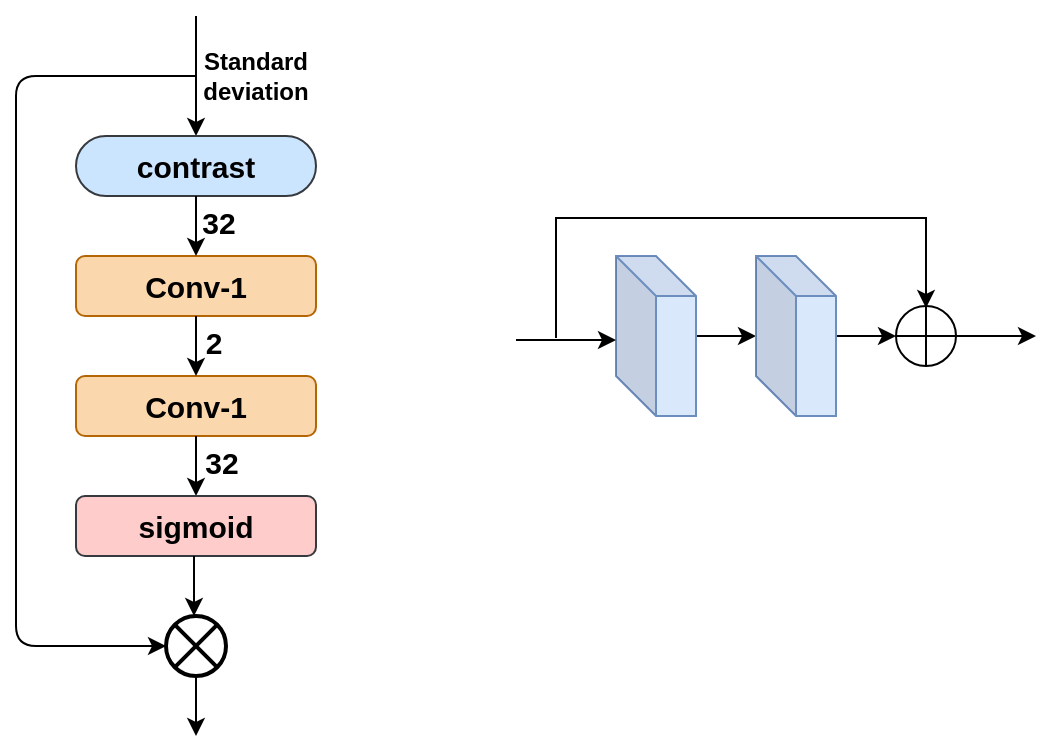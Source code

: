<mxfile version="14.2.3" type="github">
  <diagram id="1_UnD71yFGPyUgOvqnU7" name="Page-1">
    <mxGraphModel dx="1164" dy="685" grid="1" gridSize="10" guides="1" tooltips="1" connect="1" arrows="1" fold="1" page="1" pageScale="1" pageWidth="827" pageHeight="1169" math="0" shadow="0">
      <root>
        <mxCell id="0" />
        <mxCell id="1" parent="0" />
        <mxCell id="2LsGRlm-ZMdKcB31F_ua-8" value="&lt;b&gt;&lt;font style=&quot;font-size: 15px&quot;&gt;2&lt;/font&gt;&lt;/b&gt;" style="rounded=0;whiteSpace=wrap;html=1;fillColor=none;strokeColor=none;" parent="1" vertex="1">
          <mxGeometry x="209" y="260" width="60" height="45" as="geometry" />
        </mxCell>
        <mxCell id="2LsGRlm-ZMdKcB31F_ua-1" value="" style="endArrow=classic;html=1;entryX=0.5;entryY=0;entryDx=0;entryDy=0;" parent="1" target="2LsGRlm-ZMdKcB31F_ua-2" edge="1">
          <mxGeometry width="50" height="50" relative="1" as="geometry">
            <mxPoint x="230" y="120" as="sourcePoint" />
            <mxPoint x="-70" y="30" as="targetPoint" />
          </mxGeometry>
        </mxCell>
        <mxCell id="2LsGRlm-ZMdKcB31F_ua-2" value="&lt;font style=&quot;font-size: 15px&quot;&gt;&lt;b&gt;contrast&lt;/b&gt;&lt;/font&gt;" style="rounded=1;whiteSpace=wrap;html=1;fillColor=#cce5ff;strokeColor=#36393d;arcSize=50;" parent="1" vertex="1">
          <mxGeometry x="170" y="180" width="120" height="30" as="geometry" />
        </mxCell>
        <mxCell id="2LsGRlm-ZMdKcB31F_ua-3" value="&lt;b&gt;&lt;font style=&quot;font-size: 12px&quot;&gt;Standard &lt;br&gt;deviation&lt;/font&gt;&lt;/b&gt;" style="rounded=0;whiteSpace=wrap;html=1;fillColor=none;strokeColor=none;" parent="1" vertex="1">
          <mxGeometry x="190" y="120" width="140" height="60" as="geometry" />
        </mxCell>
        <mxCell id="2LsGRlm-ZMdKcB31F_ua-4" value="&lt;b style=&quot;font-size: 15px ; white-space: normal&quot;&gt;Conv-1&lt;/b&gt;" style="rounded=1;whiteSpace=wrap;html=1;fillColor=#fad7ac;strokeColor=#b46504;" parent="1" vertex="1">
          <mxGeometry x="170" y="240" width="120" height="30" as="geometry" />
        </mxCell>
        <mxCell id="2LsGRlm-ZMdKcB31F_ua-5" value="" style="endArrow=classic;html=1;exitX=0.5;exitY=1;exitDx=0;exitDy=0;entryX=0.5;entryY=0;entryDx=0;entryDy=0;" parent="1" source="2LsGRlm-ZMdKcB31F_ua-2" target="2LsGRlm-ZMdKcB31F_ua-4" edge="1">
          <mxGeometry width="50" height="50" relative="1" as="geometry">
            <mxPoint x="170" y="340" as="sourcePoint" />
            <mxPoint x="220" y="290" as="targetPoint" />
          </mxGeometry>
        </mxCell>
        <mxCell id="2LsGRlm-ZMdKcB31F_ua-6" value="&lt;b style=&quot;font-size: 15px ; white-space: normal&quot;&gt;Conv-1&lt;/b&gt;" style="rounded=1;whiteSpace=wrap;html=1;fillColor=#fad7ac;strokeColor=#b46504;" parent="1" vertex="1">
          <mxGeometry x="170" y="300" width="120" height="30" as="geometry" />
        </mxCell>
        <mxCell id="2LsGRlm-ZMdKcB31F_ua-7" value="" style="endArrow=classic;html=1;exitX=0.5;exitY=1;exitDx=0;exitDy=0;entryX=0.5;entryY=0;entryDx=0;entryDy=0;" parent="1" edge="1">
          <mxGeometry width="50" height="50" relative="1" as="geometry">
            <mxPoint x="230" y="270" as="sourcePoint" />
            <mxPoint x="230" y="300" as="targetPoint" />
          </mxGeometry>
        </mxCell>
        <mxCell id="2LsGRlm-ZMdKcB31F_ua-10" value="" style="endArrow=classic;html=1;exitX=0.5;exitY=1;exitDx=0;exitDy=0;entryX=0.5;entryY=0;entryDx=0;entryDy=0;" parent="1" edge="1">
          <mxGeometry width="50" height="50" relative="1" as="geometry">
            <mxPoint x="230" y="330" as="sourcePoint" />
            <mxPoint x="230" y="360" as="targetPoint" />
          </mxGeometry>
        </mxCell>
        <mxCell id="2LsGRlm-ZMdKcB31F_ua-11" value="&lt;b&gt;&lt;font style=&quot;font-size: 15px&quot;&gt;32&lt;/font&gt;&lt;/b&gt;" style="rounded=0;whiteSpace=wrap;html=1;fillColor=none;strokeColor=none;" parent="1" vertex="1">
          <mxGeometry x="213" y="320" width="60" height="45" as="geometry" />
        </mxCell>
        <mxCell id="2LsGRlm-ZMdKcB31F_ua-12" value="&lt;b&gt;&lt;font style=&quot;font-size: 15px&quot;&gt;32&lt;/font&gt;&lt;/b&gt;" style="rounded=0;whiteSpace=wrap;html=1;fillColor=none;strokeColor=none;" parent="1" vertex="1">
          <mxGeometry x="213" y="200" width="57" height="45" as="geometry" />
        </mxCell>
        <mxCell id="2LsGRlm-ZMdKcB31F_ua-20" value="&lt;font style=&quot;font-size: 15px&quot;&gt;&lt;b&gt;sigmoid&lt;/b&gt;&lt;/font&gt;" style="rounded=1;whiteSpace=wrap;html=1;fillColor=#ffcccc;strokeColor=#36393d;" parent="1" vertex="1">
          <mxGeometry x="170" y="360" width="120" height="30" as="geometry" />
        </mxCell>
        <mxCell id="2LsGRlm-ZMdKcB31F_ua-21" value="" style="endArrow=classic;html=1;exitX=0.5;exitY=1;exitDx=0;exitDy=0;entryX=0.5;entryY=0;entryDx=0;entryDy=0;" parent="1" edge="1">
          <mxGeometry width="50" height="50" relative="1" as="geometry">
            <mxPoint x="229" y="390" as="sourcePoint" />
            <mxPoint x="229" y="420" as="targetPoint" />
          </mxGeometry>
        </mxCell>
        <mxCell id="2LsGRlm-ZMdKcB31F_ua-22" value="" style="shape=sumEllipse;perimeter=ellipsePerimeter;whiteSpace=wrap;html=1;backgroundOutline=1;fillColor=none;strokeWidth=2;" parent="1" vertex="1">
          <mxGeometry x="215" y="420" width="30" height="30" as="geometry" />
        </mxCell>
        <mxCell id="2LsGRlm-ZMdKcB31F_ua-23" value="" style="endArrow=classic;html=1;exitX=0.286;exitY=0.5;exitDx=0;exitDy=0;exitPerimeter=0;entryX=0;entryY=0.5;entryDx=0;entryDy=0;" parent="1" source="2LsGRlm-ZMdKcB31F_ua-3" target="2LsGRlm-ZMdKcB31F_ua-22" edge="1">
          <mxGeometry width="50" height="50" relative="1" as="geometry">
            <mxPoint x="170" y="520" as="sourcePoint" />
            <mxPoint x="150" y="500" as="targetPoint" />
            <Array as="points">
              <mxPoint x="140" y="150" />
              <mxPoint x="140" y="435" />
            </Array>
          </mxGeometry>
        </mxCell>
        <mxCell id="2LsGRlm-ZMdKcB31F_ua-26" value="" style="endArrow=classic;html=1;exitX=0.5;exitY=1;exitDx=0;exitDy=0;entryX=0.5;entryY=0;entryDx=0;entryDy=0;" parent="1" edge="1">
          <mxGeometry width="50" height="50" relative="1" as="geometry">
            <mxPoint x="230" y="450" as="sourcePoint" />
            <mxPoint x="230" y="480" as="targetPoint" />
          </mxGeometry>
        </mxCell>
        <mxCell id="6E0i2C1thQipY52Qf2bw-3" value="" style="edgeStyle=orthogonalEdgeStyle;rounded=0;orthogonalLoop=1;jettySize=auto;html=1;" edge="1" parent="1" source="6E0i2C1thQipY52Qf2bw-1" target="6E0i2C1thQipY52Qf2bw-2">
          <mxGeometry relative="1" as="geometry" />
        </mxCell>
        <mxCell id="6E0i2C1thQipY52Qf2bw-1" value="" style="shape=cube;whiteSpace=wrap;html=1;boundedLbl=1;backgroundOutline=1;darkOpacity=0.05;darkOpacity2=0.1;fillColor=#dae8fc;strokeColor=#6c8ebf;" vertex="1" parent="1">
          <mxGeometry x="440" y="240" width="40" height="80" as="geometry" />
        </mxCell>
        <mxCell id="6E0i2C1thQipY52Qf2bw-8" value="" style="edgeStyle=orthogonalEdgeStyle;rounded=0;orthogonalLoop=1;jettySize=auto;html=1;" edge="1" parent="1" source="6E0i2C1thQipY52Qf2bw-2" target="6E0i2C1thQipY52Qf2bw-7">
          <mxGeometry relative="1" as="geometry" />
        </mxCell>
        <mxCell id="6E0i2C1thQipY52Qf2bw-2" value="" style="shape=cube;whiteSpace=wrap;html=1;boundedLbl=1;backgroundOutline=1;darkOpacity=0.05;darkOpacity2=0.1;fillColor=#dae8fc;strokeColor=#6c8ebf;" vertex="1" parent="1">
          <mxGeometry x="510" y="240" width="40" height="80" as="geometry" />
        </mxCell>
        <mxCell id="6E0i2C1thQipY52Qf2bw-4" value="" style="edgeStyle=orthogonalEdgeStyle;rounded=0;orthogonalLoop=1;jettySize=auto;html=1;" edge="1" parent="1">
          <mxGeometry relative="1" as="geometry">
            <mxPoint x="390" y="282" as="sourcePoint" />
            <mxPoint x="440" y="282" as="targetPoint" />
          </mxGeometry>
        </mxCell>
        <mxCell id="6E0i2C1thQipY52Qf2bw-5" value="" style="edgeStyle=orthogonalEdgeStyle;rounded=0;orthogonalLoop=1;jettySize=auto;html=1;entryX=0.5;entryY=0;entryDx=0;entryDy=0;" edge="1" parent="1">
          <mxGeometry relative="1" as="geometry">
            <mxPoint x="410" y="281" as="sourcePoint" />
            <mxPoint x="595" y="266" as="targetPoint" />
            <Array as="points">
              <mxPoint x="410" y="221" />
              <mxPoint x="595" y="221" />
            </Array>
          </mxGeometry>
        </mxCell>
        <mxCell id="6E0i2C1thQipY52Qf2bw-7" value="" style="shape=orEllipse;perimeter=ellipsePerimeter;whiteSpace=wrap;html=1;backgroundOutline=1;" vertex="1" parent="1">
          <mxGeometry x="580" y="265" width="30" height="30" as="geometry" />
        </mxCell>
        <mxCell id="6E0i2C1thQipY52Qf2bw-9" value="" style="edgeStyle=orthogonalEdgeStyle;rounded=0;orthogonalLoop=1;jettySize=auto;html=1;exitX=1;exitY=0.5;exitDx=0;exitDy=0;" edge="1" parent="1" source="6E0i2C1thQipY52Qf2bw-7">
          <mxGeometry relative="1" as="geometry">
            <mxPoint x="650" y="270" as="sourcePoint" />
            <mxPoint x="650" y="280" as="targetPoint" />
          </mxGeometry>
        </mxCell>
      </root>
    </mxGraphModel>
  </diagram>
</mxfile>
